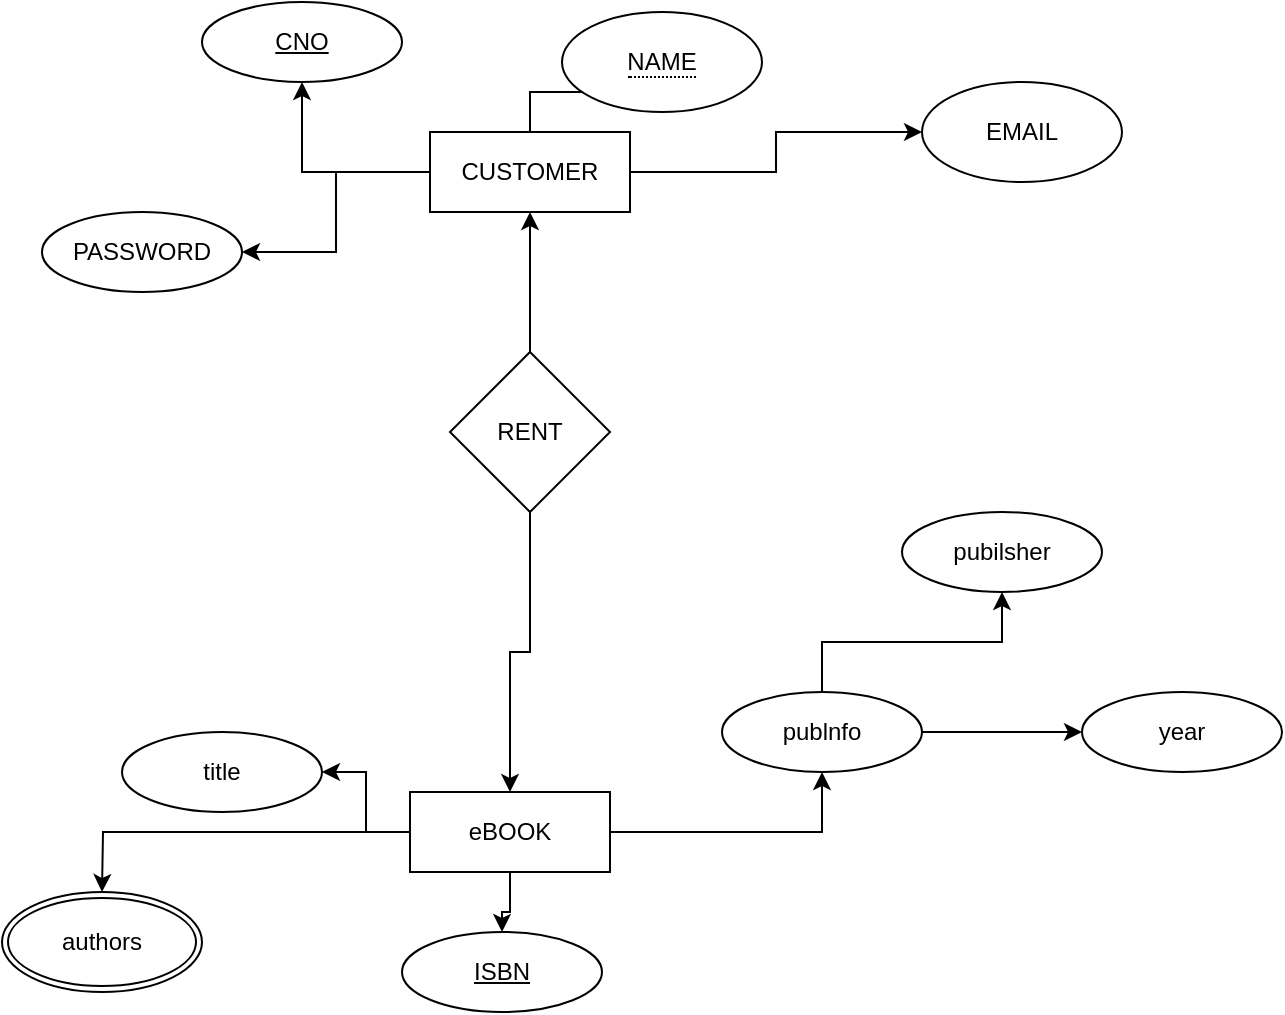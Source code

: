 <mxfile version="21.3.8" type="github">
  <diagram name="페이지-1" id="O8JcVhXP-stL2J3qfwc_">
    <mxGraphModel dx="1050" dy="1660" grid="1" gridSize="10" guides="1" tooltips="1" connect="1" arrows="1" fold="1" page="1" pageScale="1" pageWidth="827" pageHeight="1169" math="0" shadow="0">
      <root>
        <mxCell id="0" />
        <mxCell id="1" parent="0" />
        <mxCell id="3bmj989yyizp-gK0D96w-20" value="" style="edgeStyle=orthogonalEdgeStyle;rounded=0;orthogonalLoop=1;jettySize=auto;html=1;" edge="1" parent="1" source="3bmj989yyizp-gK0D96w-5" target="3bmj989yyizp-gK0D96w-8">
          <mxGeometry relative="1" as="geometry" />
        </mxCell>
        <mxCell id="3bmj989yyizp-gK0D96w-21" value="" style="edgeStyle=orthogonalEdgeStyle;rounded=0;orthogonalLoop=1;jettySize=auto;html=1;" edge="1" parent="1" source="3bmj989yyizp-gK0D96w-5" target="3bmj989yyizp-gK0D96w-19">
          <mxGeometry relative="1" as="geometry" />
        </mxCell>
        <mxCell id="3bmj989yyizp-gK0D96w-5" value="RENT" style="rhombus;whiteSpace=wrap;html=1;" vertex="1" parent="1">
          <mxGeometry x="384" y="170" width="80" height="80" as="geometry" />
        </mxCell>
        <mxCell id="3bmj989yyizp-gK0D96w-7" value="PASSWORD" style="ellipse;whiteSpace=wrap;html=1;align=center;" vertex="1" parent="1">
          <mxGeometry x="180" y="100" width="100" height="40" as="geometry" />
        </mxCell>
        <mxCell id="3bmj989yyizp-gK0D96w-16" value="" style="edgeStyle=orthogonalEdgeStyle;rounded=0;orthogonalLoop=1;jettySize=auto;html=1;" edge="1" parent="1" source="3bmj989yyizp-gK0D96w-8" target="3bmj989yyizp-gK0D96w-7">
          <mxGeometry relative="1" as="geometry" />
        </mxCell>
        <mxCell id="3bmj989yyizp-gK0D96w-22" value="" style="edgeStyle=orthogonalEdgeStyle;rounded=0;orthogonalLoop=1;jettySize=auto;html=1;" edge="1" parent="1" source="3bmj989yyizp-gK0D96w-8" target="3bmj989yyizp-gK0D96w-18">
          <mxGeometry relative="1" as="geometry" />
        </mxCell>
        <mxCell id="3bmj989yyizp-gK0D96w-23" value="" style="edgeStyle=orthogonalEdgeStyle;rounded=0;orthogonalLoop=1;jettySize=auto;html=1;" edge="1" parent="1" source="3bmj989yyizp-gK0D96w-8" target="3bmj989yyizp-gK0D96w-17">
          <mxGeometry relative="1" as="geometry" />
        </mxCell>
        <mxCell id="3bmj989yyizp-gK0D96w-25" value="" style="edgeStyle=orthogonalEdgeStyle;rounded=0;orthogonalLoop=1;jettySize=auto;html=1;" edge="1" parent="1" source="3bmj989yyizp-gK0D96w-8" target="3bmj989yyizp-gK0D96w-24">
          <mxGeometry relative="1" as="geometry" />
        </mxCell>
        <mxCell id="3bmj989yyizp-gK0D96w-8" value="CUSTOMER" style="whiteSpace=wrap;html=1;align=center;" vertex="1" parent="1">
          <mxGeometry x="374" y="60" width="100" height="40" as="geometry" />
        </mxCell>
        <mxCell id="3bmj989yyizp-gK0D96w-17" value="&lt;span style=&quot;border-bottom: 1px dotted&quot;&gt;NAME&lt;/span&gt;" style="ellipse;whiteSpace=wrap;html=1;align=center;" vertex="1" parent="1">
          <mxGeometry x="440" width="100" height="50" as="geometry" />
        </mxCell>
        <mxCell id="3bmj989yyizp-gK0D96w-18" value="CNO" style="ellipse;whiteSpace=wrap;html=1;align=center;fontStyle=4;" vertex="1" parent="1">
          <mxGeometry x="260" y="-5" width="100" height="40" as="geometry" />
        </mxCell>
        <mxCell id="3bmj989yyizp-gK0D96w-30" value="" style="edgeStyle=orthogonalEdgeStyle;rounded=0;orthogonalLoop=1;jettySize=auto;html=1;" edge="1" parent="1" source="3bmj989yyizp-gK0D96w-19" target="3bmj989yyizp-gK0D96w-29">
          <mxGeometry relative="1" as="geometry" />
        </mxCell>
        <mxCell id="3bmj989yyizp-gK0D96w-35" value="" style="edgeStyle=orthogonalEdgeStyle;rounded=0;orthogonalLoop=1;jettySize=auto;html=1;" edge="1" parent="1" source="3bmj989yyizp-gK0D96w-19" target="3bmj989yyizp-gK0D96w-34">
          <mxGeometry relative="1" as="geometry" />
        </mxCell>
        <mxCell id="3bmj989yyizp-gK0D96w-36" value="" style="edgeStyle=orthogonalEdgeStyle;rounded=0;orthogonalLoop=1;jettySize=auto;html=1;" edge="1" parent="1" source="3bmj989yyizp-gK0D96w-19">
          <mxGeometry relative="1" as="geometry">
            <mxPoint x="210" y="440" as="targetPoint" />
          </mxGeometry>
        </mxCell>
        <mxCell id="3bmj989yyizp-gK0D96w-38" value="" style="edgeStyle=orthogonalEdgeStyle;rounded=0;orthogonalLoop=1;jettySize=auto;html=1;" edge="1" parent="1" source="3bmj989yyizp-gK0D96w-19" target="3bmj989yyizp-gK0D96w-32">
          <mxGeometry relative="1" as="geometry" />
        </mxCell>
        <mxCell id="3bmj989yyizp-gK0D96w-19" value="eBOOK" style="whiteSpace=wrap;html=1;align=center;" vertex="1" parent="1">
          <mxGeometry x="364" y="390" width="100" height="40" as="geometry" />
        </mxCell>
        <mxCell id="3bmj989yyizp-gK0D96w-24" value="EMAIL" style="ellipse;whiteSpace=wrap;html=1;align=center;" vertex="1" parent="1">
          <mxGeometry x="620" y="35" width="100" height="50" as="geometry" />
        </mxCell>
        <mxCell id="3bmj989yyizp-gK0D96w-29" value="title" style="ellipse;whiteSpace=wrap;html=1;align=center;" vertex="1" parent="1">
          <mxGeometry x="220" y="360" width="100" height="40" as="geometry" />
        </mxCell>
        <mxCell id="3bmj989yyizp-gK0D96w-32" value="ISBN" style="ellipse;whiteSpace=wrap;html=1;align=center;fontStyle=4;" vertex="1" parent="1">
          <mxGeometry x="360" y="460" width="100" height="40" as="geometry" />
        </mxCell>
        <mxCell id="3bmj989yyizp-gK0D96w-40" value="" style="edgeStyle=orthogonalEdgeStyle;rounded=0;orthogonalLoop=1;jettySize=auto;html=1;" edge="1" parent="1" source="3bmj989yyizp-gK0D96w-34" target="3bmj989yyizp-gK0D96w-39">
          <mxGeometry relative="1" as="geometry" />
        </mxCell>
        <mxCell id="3bmj989yyizp-gK0D96w-42" value="" style="edgeStyle=orthogonalEdgeStyle;rounded=0;orthogonalLoop=1;jettySize=auto;html=1;" edge="1" parent="1" source="3bmj989yyizp-gK0D96w-34" target="3bmj989yyizp-gK0D96w-41">
          <mxGeometry relative="1" as="geometry" />
        </mxCell>
        <mxCell id="3bmj989yyizp-gK0D96w-34" value="publnfo" style="ellipse;whiteSpace=wrap;html=1;align=center;" vertex="1" parent="1">
          <mxGeometry x="520" y="340" width="100" height="40" as="geometry" />
        </mxCell>
        <mxCell id="3bmj989yyizp-gK0D96w-39" value="pubilsher" style="ellipse;whiteSpace=wrap;html=1;align=center;" vertex="1" parent="1">
          <mxGeometry x="610" y="250" width="100" height="40" as="geometry" />
        </mxCell>
        <mxCell id="3bmj989yyizp-gK0D96w-41" value="year" style="ellipse;whiteSpace=wrap;html=1;align=center;" vertex="1" parent="1">
          <mxGeometry x="700" y="340" width="100" height="40" as="geometry" />
        </mxCell>
        <mxCell id="3bmj989yyizp-gK0D96w-44" value="authors" style="ellipse;shape=doubleEllipse;margin=3;whiteSpace=wrap;html=1;align=center;" vertex="1" parent="1">
          <mxGeometry x="160" y="440" width="100" height="50" as="geometry" />
        </mxCell>
      </root>
    </mxGraphModel>
  </diagram>
</mxfile>
